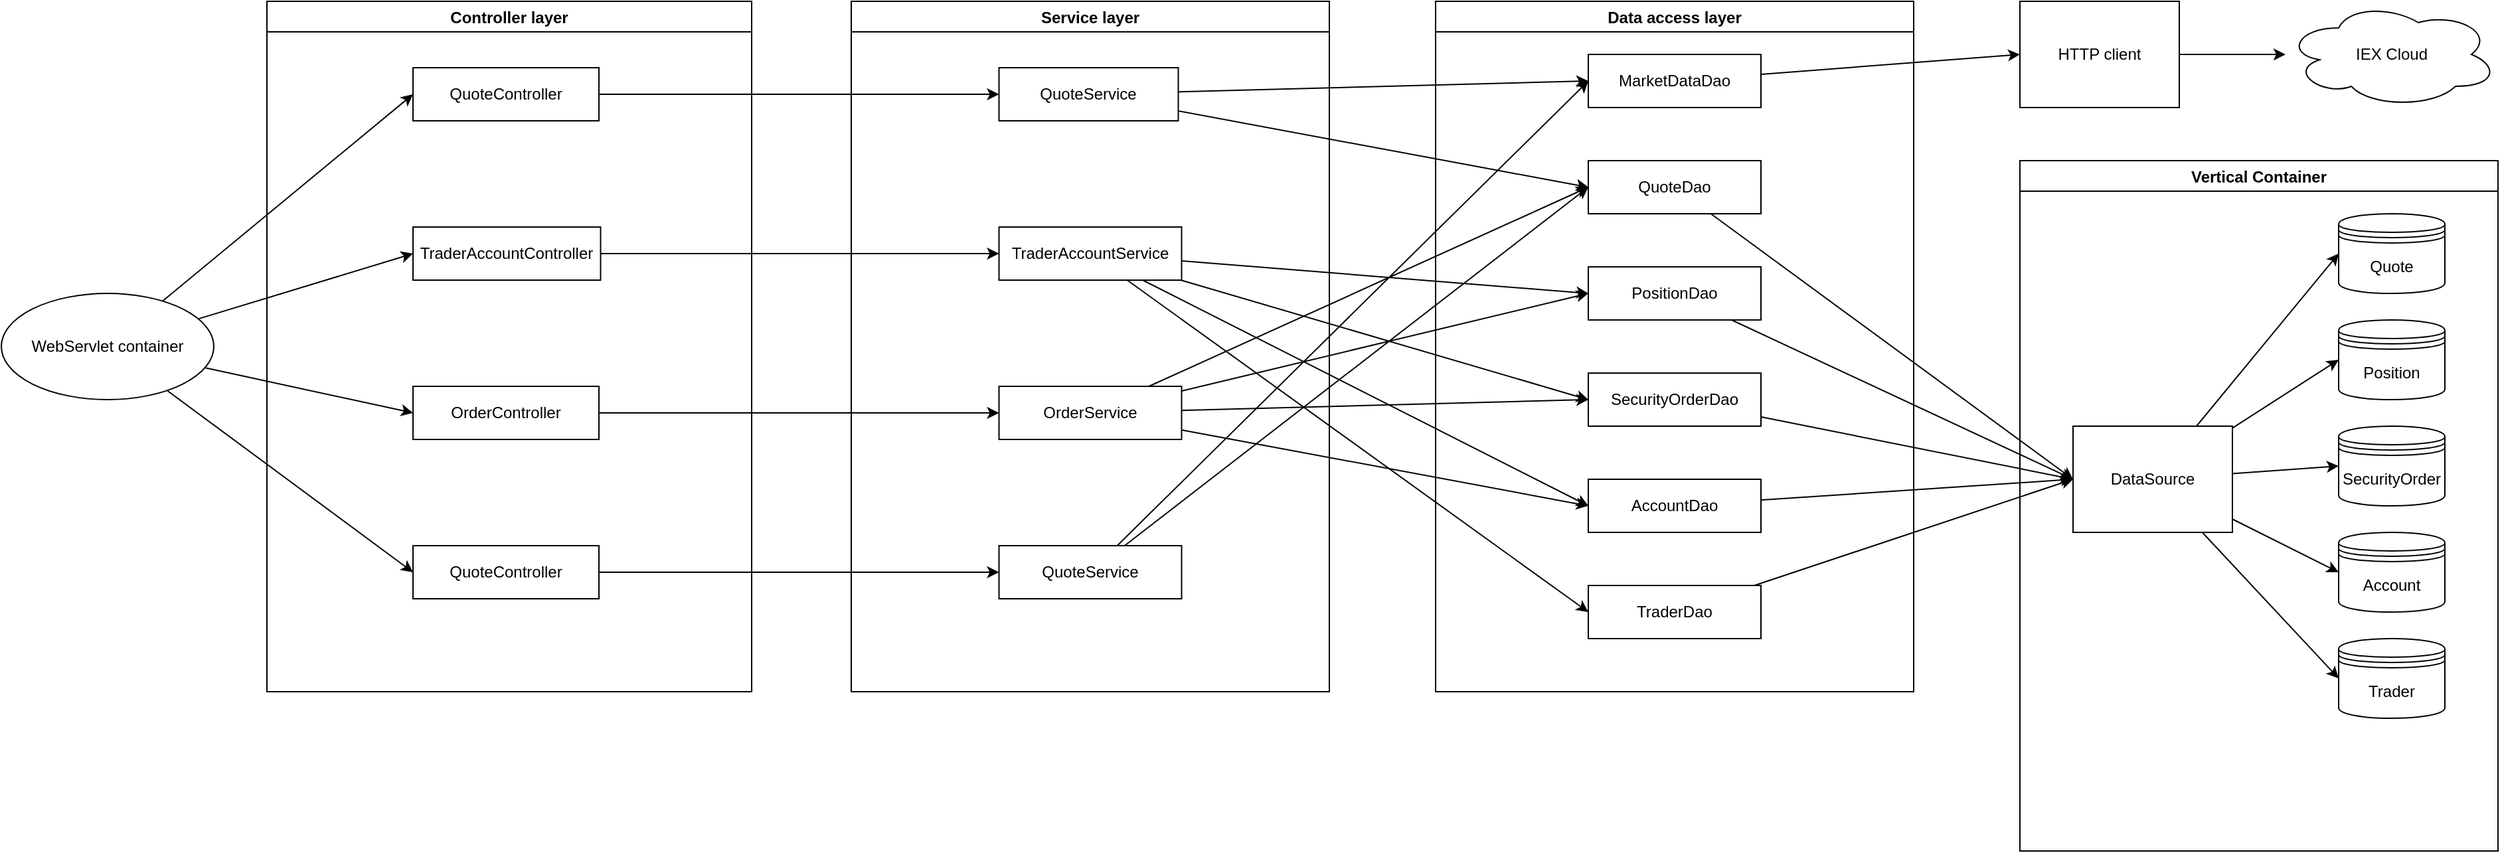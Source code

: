 <mxfile version="15.3.1" type="device"><diagram id="7dkFKvAshby_Vya-M3C1" name="Page-1"><mxGraphModel dx="1422" dy="772" grid="1" gridSize="10" guides="1" tooltips="1" connect="1" arrows="1" fold="1" page="1" pageScale="1" pageWidth="850" pageHeight="1100" math="0" shadow="0"><root><mxCell id="0"/><mxCell id="1" parent="0"/><mxCell id="foiLRKd4H5dXpD8aq8tR-1" value="Controller layer" style="swimlane;" vertex="1" parent="1"><mxGeometry x="240" y="40" width="365" height="520" as="geometry"><mxRectangle x="140" y="70" width="120" height="23" as="alternateBounds"/></mxGeometry></mxCell><mxCell id="foiLRKd4H5dXpD8aq8tR-4" value="QuoteController" style="rounded=0;whiteSpace=wrap;html=1;" vertex="1" parent="foiLRKd4H5dXpD8aq8tR-1"><mxGeometry x="110" y="50" width="140" height="40" as="geometry"/></mxCell><mxCell id="foiLRKd4H5dXpD8aq8tR-15" value="TraderAccountController" style="rounded=0;whiteSpace=wrap;html=1;" vertex="1" parent="foiLRKd4H5dXpD8aq8tR-1"><mxGeometry x="110" y="170" width="141.25" height="40" as="geometry"/></mxCell><mxCell id="foiLRKd4H5dXpD8aq8tR-16" value="OrderController" style="rounded=0;whiteSpace=wrap;html=1;" vertex="1" parent="foiLRKd4H5dXpD8aq8tR-1"><mxGeometry x="110" y="290" width="140" height="40" as="geometry"/></mxCell><mxCell id="foiLRKd4H5dXpD8aq8tR-17" value="QuoteController" style="rounded=0;whiteSpace=wrap;html=1;" vertex="1" parent="foiLRKd4H5dXpD8aq8tR-1"><mxGeometry x="110" y="410" width="140" height="40" as="geometry"/></mxCell><mxCell id="foiLRKd4H5dXpD8aq8tR-2" value="Service layer" style="swimlane;" vertex="1" parent="1"><mxGeometry x="680" y="40" width="360" height="520" as="geometry"><mxRectangle x="425" y="40" width="110" height="23" as="alternateBounds"/></mxGeometry></mxCell><mxCell id="foiLRKd4H5dXpD8aq8tR-11" value="QuoteService" style="rounded=0;whiteSpace=wrap;html=1;" vertex="1" parent="foiLRKd4H5dXpD8aq8tR-2"><mxGeometry x="111.25" y="50" width="135" height="40" as="geometry"/></mxCell><mxCell id="foiLRKd4H5dXpD8aq8tR-12" value="TraderAccountService" style="rounded=0;whiteSpace=wrap;html=1;" vertex="1" parent="foiLRKd4H5dXpD8aq8tR-2"><mxGeometry x="111.25" y="170" width="137.5" height="40" as="geometry"/></mxCell><mxCell id="foiLRKd4H5dXpD8aq8tR-13" value="OrderService" style="rounded=0;whiteSpace=wrap;html=1;" vertex="1" parent="foiLRKd4H5dXpD8aq8tR-2"><mxGeometry x="111.25" y="290" width="137.5" height="40" as="geometry"/></mxCell><mxCell id="foiLRKd4H5dXpD8aq8tR-14" value="QuoteService" style="rounded=0;whiteSpace=wrap;html=1;" vertex="1" parent="foiLRKd4H5dXpD8aq8tR-2"><mxGeometry x="111.25" y="410" width="137.5" height="40" as="geometry"/></mxCell><mxCell id="foiLRKd4H5dXpD8aq8tR-3" value="Data access layer" style="swimlane;" vertex="1" parent="1"><mxGeometry x="1120" y="40" width="360" height="520" as="geometry"><mxRectangle x="920" y="40" width="130" height="23" as="alternateBounds"/></mxGeometry></mxCell><mxCell id="foiLRKd4H5dXpD8aq8tR-5" value="AccountDao" style="rounded=0;whiteSpace=wrap;html=1;" vertex="1" parent="foiLRKd4H5dXpD8aq8tR-3"><mxGeometry x="115" y="360" width="130" height="40" as="geometry"/></mxCell><mxCell id="foiLRKd4H5dXpD8aq8tR-6" value="MarketDataDao" style="rounded=0;whiteSpace=wrap;html=1;" vertex="1" parent="foiLRKd4H5dXpD8aq8tR-3"><mxGeometry x="115" y="40" width="130" height="40" as="geometry"/></mxCell><mxCell id="foiLRKd4H5dXpD8aq8tR-8" value="QuoteDao" style="rounded=0;whiteSpace=wrap;html=1;" vertex="1" parent="foiLRKd4H5dXpD8aq8tR-3"><mxGeometry x="115" y="120" width="130" height="40" as="geometry"/></mxCell><mxCell id="foiLRKd4H5dXpD8aq8tR-7" value="PositionDao" style="rounded=0;whiteSpace=wrap;html=1;" vertex="1" parent="foiLRKd4H5dXpD8aq8tR-3"><mxGeometry x="115" y="200" width="130" height="40" as="geometry"/></mxCell><mxCell id="foiLRKd4H5dXpD8aq8tR-9" value="SecurityOrderDao" style="rounded=0;whiteSpace=wrap;html=1;" vertex="1" parent="foiLRKd4H5dXpD8aq8tR-3"><mxGeometry x="115" y="280" width="130" height="40" as="geometry"/></mxCell><mxCell id="foiLRKd4H5dXpD8aq8tR-10" value="TraderDao" style="rounded=0;whiteSpace=wrap;html=1;" vertex="1" parent="foiLRKd4H5dXpD8aq8tR-3"><mxGeometry x="115" y="440" width="130" height="40" as="geometry"/></mxCell><mxCell id="foiLRKd4H5dXpD8aq8tR-18" style="edgeStyle=orthogonalEdgeStyle;rounded=0;orthogonalLoop=1;jettySize=auto;html=1;entryX=0;entryY=0.5;entryDx=0;entryDy=0;" edge="1" parent="1" source="foiLRKd4H5dXpD8aq8tR-4" target="foiLRKd4H5dXpD8aq8tR-11"><mxGeometry relative="1" as="geometry"/></mxCell><mxCell id="foiLRKd4H5dXpD8aq8tR-19" style="edgeStyle=orthogonalEdgeStyle;rounded=0;orthogonalLoop=1;jettySize=auto;html=1;entryX=0;entryY=0.5;entryDx=0;entryDy=0;" edge="1" parent="1" source="foiLRKd4H5dXpD8aq8tR-15" target="foiLRKd4H5dXpD8aq8tR-12"><mxGeometry relative="1" as="geometry"/></mxCell><mxCell id="foiLRKd4H5dXpD8aq8tR-20" style="edgeStyle=orthogonalEdgeStyle;rounded=0;orthogonalLoop=1;jettySize=auto;html=1;entryX=0;entryY=0.5;entryDx=0;entryDy=0;" edge="1" parent="1" source="foiLRKd4H5dXpD8aq8tR-16" target="foiLRKd4H5dXpD8aq8tR-13"><mxGeometry relative="1" as="geometry"/></mxCell><mxCell id="foiLRKd4H5dXpD8aq8tR-21" style="edgeStyle=orthogonalEdgeStyle;rounded=0;orthogonalLoop=1;jettySize=auto;html=1;entryX=0;entryY=0.5;entryDx=0;entryDy=0;" edge="1" parent="1" source="foiLRKd4H5dXpD8aq8tR-17" target="foiLRKd4H5dXpD8aq8tR-14"><mxGeometry relative="1" as="geometry"/></mxCell><mxCell id="foiLRKd4H5dXpD8aq8tR-22" style="rounded=0;orthogonalLoop=1;jettySize=auto;html=1;entryX=0;entryY=0.5;entryDx=0;entryDy=0;" edge="1" parent="1" source="foiLRKd4H5dXpD8aq8tR-11" target="foiLRKd4H5dXpD8aq8tR-6"><mxGeometry relative="1" as="geometry"/></mxCell><mxCell id="foiLRKd4H5dXpD8aq8tR-23" style="edgeStyle=none;rounded=0;orthogonalLoop=1;jettySize=auto;html=1;entryX=0;entryY=0.5;entryDx=0;entryDy=0;" edge="1" parent="1" source="foiLRKd4H5dXpD8aq8tR-11" target="foiLRKd4H5dXpD8aq8tR-8"><mxGeometry relative="1" as="geometry"/></mxCell><mxCell id="foiLRKd4H5dXpD8aq8tR-24" style="edgeStyle=none;rounded=0;orthogonalLoop=1;jettySize=auto;html=1;entryX=0;entryY=0.5;entryDx=0;entryDy=0;" edge="1" parent="1" source="foiLRKd4H5dXpD8aq8tR-13" target="foiLRKd4H5dXpD8aq8tR-8"><mxGeometry relative="1" as="geometry"/></mxCell><mxCell id="foiLRKd4H5dXpD8aq8tR-25" style="edgeStyle=none;rounded=0;orthogonalLoop=1;jettySize=auto;html=1;entryX=0;entryY=0.5;entryDx=0;entryDy=0;" edge="1" parent="1" source="foiLRKd4H5dXpD8aq8tR-13" target="foiLRKd4H5dXpD8aq8tR-7"><mxGeometry relative="1" as="geometry"/></mxCell><mxCell id="foiLRKd4H5dXpD8aq8tR-26" style="edgeStyle=none;rounded=0;orthogonalLoop=1;jettySize=auto;html=1;entryX=0;entryY=0.5;entryDx=0;entryDy=0;" edge="1" parent="1" source="foiLRKd4H5dXpD8aq8tR-13" target="foiLRKd4H5dXpD8aq8tR-9"><mxGeometry relative="1" as="geometry"/></mxCell><mxCell id="foiLRKd4H5dXpD8aq8tR-27" style="edgeStyle=none;rounded=0;orthogonalLoop=1;jettySize=auto;html=1;entryX=0;entryY=0.5;entryDx=0;entryDy=0;" edge="1" parent="1" source="foiLRKd4H5dXpD8aq8tR-13" target="foiLRKd4H5dXpD8aq8tR-5"><mxGeometry relative="1" as="geometry"/></mxCell><mxCell id="foiLRKd4H5dXpD8aq8tR-28" style="edgeStyle=none;rounded=0;orthogonalLoop=1;jettySize=auto;html=1;entryX=0;entryY=0.5;entryDx=0;entryDy=0;" edge="1" parent="1" source="foiLRKd4H5dXpD8aq8tR-12" target="foiLRKd4H5dXpD8aq8tR-10"><mxGeometry relative="1" as="geometry"/></mxCell><mxCell id="foiLRKd4H5dXpD8aq8tR-29" style="edgeStyle=none;rounded=0;orthogonalLoop=1;jettySize=auto;html=1;entryX=0;entryY=0.5;entryDx=0;entryDy=0;" edge="1" parent="1" source="foiLRKd4H5dXpD8aq8tR-12" target="foiLRKd4H5dXpD8aq8tR-5"><mxGeometry relative="1" as="geometry"/></mxCell><mxCell id="foiLRKd4H5dXpD8aq8tR-30" style="edgeStyle=none;rounded=0;orthogonalLoop=1;jettySize=auto;html=1;entryX=0;entryY=0.5;entryDx=0;entryDy=0;" edge="1" parent="1" source="foiLRKd4H5dXpD8aq8tR-12" target="foiLRKd4H5dXpD8aq8tR-9"><mxGeometry relative="1" as="geometry"/></mxCell><mxCell id="foiLRKd4H5dXpD8aq8tR-31" style="edgeStyle=none;rounded=0;orthogonalLoop=1;jettySize=auto;html=1;entryX=0;entryY=0.5;entryDx=0;entryDy=0;" edge="1" parent="1" source="foiLRKd4H5dXpD8aq8tR-12" target="foiLRKd4H5dXpD8aq8tR-7"><mxGeometry relative="1" as="geometry"/></mxCell><mxCell id="foiLRKd4H5dXpD8aq8tR-32" style="edgeStyle=none;rounded=0;orthogonalLoop=1;jettySize=auto;html=1;entryX=0;entryY=0.5;entryDx=0;entryDy=0;" edge="1" parent="1" source="foiLRKd4H5dXpD8aq8tR-14" target="foiLRKd4H5dXpD8aq8tR-8"><mxGeometry relative="1" as="geometry"/></mxCell><mxCell id="foiLRKd4H5dXpD8aq8tR-33" style="edgeStyle=none;rounded=0;orthogonalLoop=1;jettySize=auto;html=1;entryX=0;entryY=0.5;entryDx=0;entryDy=0;" edge="1" parent="1" source="foiLRKd4H5dXpD8aq8tR-14" target="foiLRKd4H5dXpD8aq8tR-6"><mxGeometry relative="1" as="geometry"/></mxCell><mxCell id="foiLRKd4H5dXpD8aq8tR-35" style="edgeStyle=none;rounded=0;orthogonalLoop=1;jettySize=auto;html=1;entryX=0;entryY=0.5;entryDx=0;entryDy=0;" edge="1" parent="1" source="foiLRKd4H5dXpD8aq8tR-34" target="foiLRKd4H5dXpD8aq8tR-4"><mxGeometry relative="1" as="geometry"/></mxCell><mxCell id="foiLRKd4H5dXpD8aq8tR-36" style="edgeStyle=none;rounded=0;orthogonalLoop=1;jettySize=auto;html=1;entryX=0;entryY=0.5;entryDx=0;entryDy=0;" edge="1" parent="1" source="foiLRKd4H5dXpD8aq8tR-34" target="foiLRKd4H5dXpD8aq8tR-15"><mxGeometry relative="1" as="geometry"/></mxCell><mxCell id="foiLRKd4H5dXpD8aq8tR-37" style="edgeStyle=none;rounded=0;orthogonalLoop=1;jettySize=auto;html=1;entryX=0;entryY=0.5;entryDx=0;entryDy=0;" edge="1" parent="1" source="foiLRKd4H5dXpD8aq8tR-34" target="foiLRKd4H5dXpD8aq8tR-16"><mxGeometry relative="1" as="geometry"/></mxCell><mxCell id="foiLRKd4H5dXpD8aq8tR-38" style="edgeStyle=none;rounded=0;orthogonalLoop=1;jettySize=auto;html=1;entryX=0;entryY=0.5;entryDx=0;entryDy=0;" edge="1" parent="1" source="foiLRKd4H5dXpD8aq8tR-34" target="foiLRKd4H5dXpD8aq8tR-17"><mxGeometry relative="1" as="geometry"/></mxCell><mxCell id="foiLRKd4H5dXpD8aq8tR-34" value="WebServlet container" style="ellipse;whiteSpace=wrap;html=1;" vertex="1" parent="1"><mxGeometry x="40" y="260" width="160" height="80" as="geometry"/></mxCell><mxCell id="foiLRKd4H5dXpD8aq8tR-39" value="Vertical Container" style="swimlane;" vertex="1" parent="1"><mxGeometry x="1560" y="160" width="360" height="520" as="geometry"/></mxCell><mxCell id="foiLRKd4H5dXpD8aq8tR-41" value="Trader" style="shape=datastore;whiteSpace=wrap;html=1;" vertex="1" parent="foiLRKd4H5dXpD8aq8tR-39"><mxGeometry x="240" y="360" width="80" height="60" as="geometry"/></mxCell><mxCell id="foiLRKd4H5dXpD8aq8tR-42" value="Account" style="shape=datastore;whiteSpace=wrap;html=1;" vertex="1" parent="foiLRKd4H5dXpD8aq8tR-39"><mxGeometry x="240" y="280" width="80" height="60" as="geometry"/></mxCell><mxCell id="foiLRKd4H5dXpD8aq8tR-43" value="SecurityOrder" style="shape=datastore;whiteSpace=wrap;html=1;" vertex="1" parent="foiLRKd4H5dXpD8aq8tR-39"><mxGeometry x="240" y="200" width="80" height="60" as="geometry"/></mxCell><mxCell id="foiLRKd4H5dXpD8aq8tR-44" value="Quote" style="shape=datastore;whiteSpace=wrap;html=1;" vertex="1" parent="foiLRKd4H5dXpD8aq8tR-39"><mxGeometry x="240" y="40" width="80" height="60" as="geometry"/></mxCell><mxCell id="foiLRKd4H5dXpD8aq8tR-45" value="Position" style="shape=datastore;whiteSpace=wrap;html=1;" vertex="1" parent="foiLRKd4H5dXpD8aq8tR-39"><mxGeometry x="240" y="120" width="80" height="60" as="geometry"/></mxCell><mxCell id="foiLRKd4H5dXpD8aq8tR-46" style="edgeStyle=none;rounded=0;orthogonalLoop=1;jettySize=auto;html=1;entryX=0;entryY=0.5;entryDx=0;entryDy=0;" edge="1" parent="foiLRKd4H5dXpD8aq8tR-39" source="foiLRKd4H5dXpD8aq8tR-40" target="foiLRKd4H5dXpD8aq8tR-44"><mxGeometry relative="1" as="geometry"/></mxCell><mxCell id="foiLRKd4H5dXpD8aq8tR-47" style="edgeStyle=none;rounded=0;orthogonalLoop=1;jettySize=auto;html=1;entryX=0;entryY=0.5;entryDx=0;entryDy=0;" edge="1" parent="foiLRKd4H5dXpD8aq8tR-39" source="foiLRKd4H5dXpD8aq8tR-40" target="foiLRKd4H5dXpD8aq8tR-45"><mxGeometry relative="1" as="geometry"/></mxCell><mxCell id="foiLRKd4H5dXpD8aq8tR-48" style="edgeStyle=none;rounded=0;orthogonalLoop=1;jettySize=auto;html=1;entryX=0;entryY=0.5;entryDx=0;entryDy=0;" edge="1" parent="foiLRKd4H5dXpD8aq8tR-39" source="foiLRKd4H5dXpD8aq8tR-40" target="foiLRKd4H5dXpD8aq8tR-43"><mxGeometry relative="1" as="geometry"/></mxCell><mxCell id="foiLRKd4H5dXpD8aq8tR-49" style="edgeStyle=none;rounded=0;orthogonalLoop=1;jettySize=auto;html=1;entryX=0;entryY=0.5;entryDx=0;entryDy=0;" edge="1" parent="foiLRKd4H5dXpD8aq8tR-39" source="foiLRKd4H5dXpD8aq8tR-40" target="foiLRKd4H5dXpD8aq8tR-42"><mxGeometry relative="1" as="geometry"/></mxCell><mxCell id="foiLRKd4H5dXpD8aq8tR-50" style="edgeStyle=none;rounded=0;orthogonalLoop=1;jettySize=auto;html=1;entryX=0;entryY=0.5;entryDx=0;entryDy=0;" edge="1" parent="foiLRKd4H5dXpD8aq8tR-39" source="foiLRKd4H5dXpD8aq8tR-40" target="foiLRKd4H5dXpD8aq8tR-41"><mxGeometry relative="1" as="geometry"/></mxCell><mxCell id="foiLRKd4H5dXpD8aq8tR-40" value="DataSource" style="rounded=0;whiteSpace=wrap;html=1;" vertex="1" parent="foiLRKd4H5dXpD8aq8tR-39"><mxGeometry x="40" y="200" width="120" height="80" as="geometry"/></mxCell><mxCell id="foiLRKd4H5dXpD8aq8tR-51" style="edgeStyle=none;rounded=0;orthogonalLoop=1;jettySize=auto;html=1;entryX=0;entryY=0.5;entryDx=0;entryDy=0;" edge="1" parent="1" source="foiLRKd4H5dXpD8aq8tR-8" target="foiLRKd4H5dXpD8aq8tR-40"><mxGeometry relative="1" as="geometry"/></mxCell><mxCell id="foiLRKd4H5dXpD8aq8tR-52" style="edgeStyle=none;rounded=0;orthogonalLoop=1;jettySize=auto;html=1;entryX=0;entryY=0.5;entryDx=0;entryDy=0;" edge="1" parent="1" source="foiLRKd4H5dXpD8aq8tR-7" target="foiLRKd4H5dXpD8aq8tR-40"><mxGeometry relative="1" as="geometry"/></mxCell><mxCell id="foiLRKd4H5dXpD8aq8tR-54" style="edgeStyle=none;rounded=0;orthogonalLoop=1;jettySize=auto;html=1;entryX=0;entryY=0.5;entryDx=0;entryDy=0;" edge="1" parent="1" source="foiLRKd4H5dXpD8aq8tR-5" target="foiLRKd4H5dXpD8aq8tR-40"><mxGeometry relative="1" as="geometry"/></mxCell><mxCell id="foiLRKd4H5dXpD8aq8tR-56" style="edgeStyle=none;rounded=0;orthogonalLoop=1;jettySize=auto;html=1;entryX=0;entryY=0.5;entryDx=0;entryDy=0;" edge="1" parent="1" source="foiLRKd4H5dXpD8aq8tR-9" target="foiLRKd4H5dXpD8aq8tR-40"><mxGeometry relative="1" as="geometry"/></mxCell><mxCell id="foiLRKd4H5dXpD8aq8tR-57" style="edgeStyle=none;rounded=0;orthogonalLoop=1;jettySize=auto;html=1;entryX=0;entryY=0.5;entryDx=0;entryDy=0;" edge="1" parent="1" source="foiLRKd4H5dXpD8aq8tR-10" target="foiLRKd4H5dXpD8aq8tR-40"><mxGeometry relative="1" as="geometry"/></mxCell><mxCell id="foiLRKd4H5dXpD8aq8tR-61" style="edgeStyle=none;rounded=0;orthogonalLoop=1;jettySize=auto;html=1;" edge="1" parent="1" source="foiLRKd4H5dXpD8aq8tR-58" target="foiLRKd4H5dXpD8aq8tR-60"><mxGeometry relative="1" as="geometry"/></mxCell><mxCell id="foiLRKd4H5dXpD8aq8tR-58" value="HTTP client" style="rounded=0;whiteSpace=wrap;html=1;" vertex="1" parent="1"><mxGeometry x="1560" y="40" width="120" height="80" as="geometry"/></mxCell><mxCell id="foiLRKd4H5dXpD8aq8tR-59" style="edgeStyle=none;rounded=0;orthogonalLoop=1;jettySize=auto;html=1;entryX=0;entryY=0.5;entryDx=0;entryDy=0;" edge="1" parent="1" source="foiLRKd4H5dXpD8aq8tR-6" target="foiLRKd4H5dXpD8aq8tR-58"><mxGeometry relative="1" as="geometry"/></mxCell><mxCell id="foiLRKd4H5dXpD8aq8tR-60" value="IEX Cloud" style="ellipse;shape=cloud;whiteSpace=wrap;html=1;" vertex="1" parent="1"><mxGeometry x="1760" y="40" width="160" height="80" as="geometry"/></mxCell></root></mxGraphModel></diagram></mxfile>